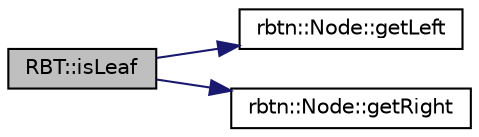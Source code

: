 digraph "RBT::isLeaf"
{
  edge [fontname="Helvetica",fontsize="10",labelfontname="Helvetica",labelfontsize="10"];
  node [fontname="Helvetica",fontsize="10",shape=record];
  rankdir="LR";
  Node1 [label="RBT::isLeaf",height=0.2,width=0.4,color="black", fillcolor="grey75", style="filled", fontcolor="black"];
  Node1 -> Node2 [color="midnightblue",fontsize="10",style="solid",fontname="Helvetica"];
  Node2 [label="rbtn::Node::getLeft",height=0.2,width=0.4,color="black", fillcolor="white", style="filled",URL="$classrbtn_1_1_node.html#af844c782f87cda64776c458085768708"];
  Node1 -> Node3 [color="midnightblue",fontsize="10",style="solid",fontname="Helvetica"];
  Node3 [label="rbtn::Node::getRight",height=0.2,width=0.4,color="black", fillcolor="white", style="filled",URL="$classrbtn_1_1_node.html#ae8a40794133898ef4cbd291910a8d501"];
}
